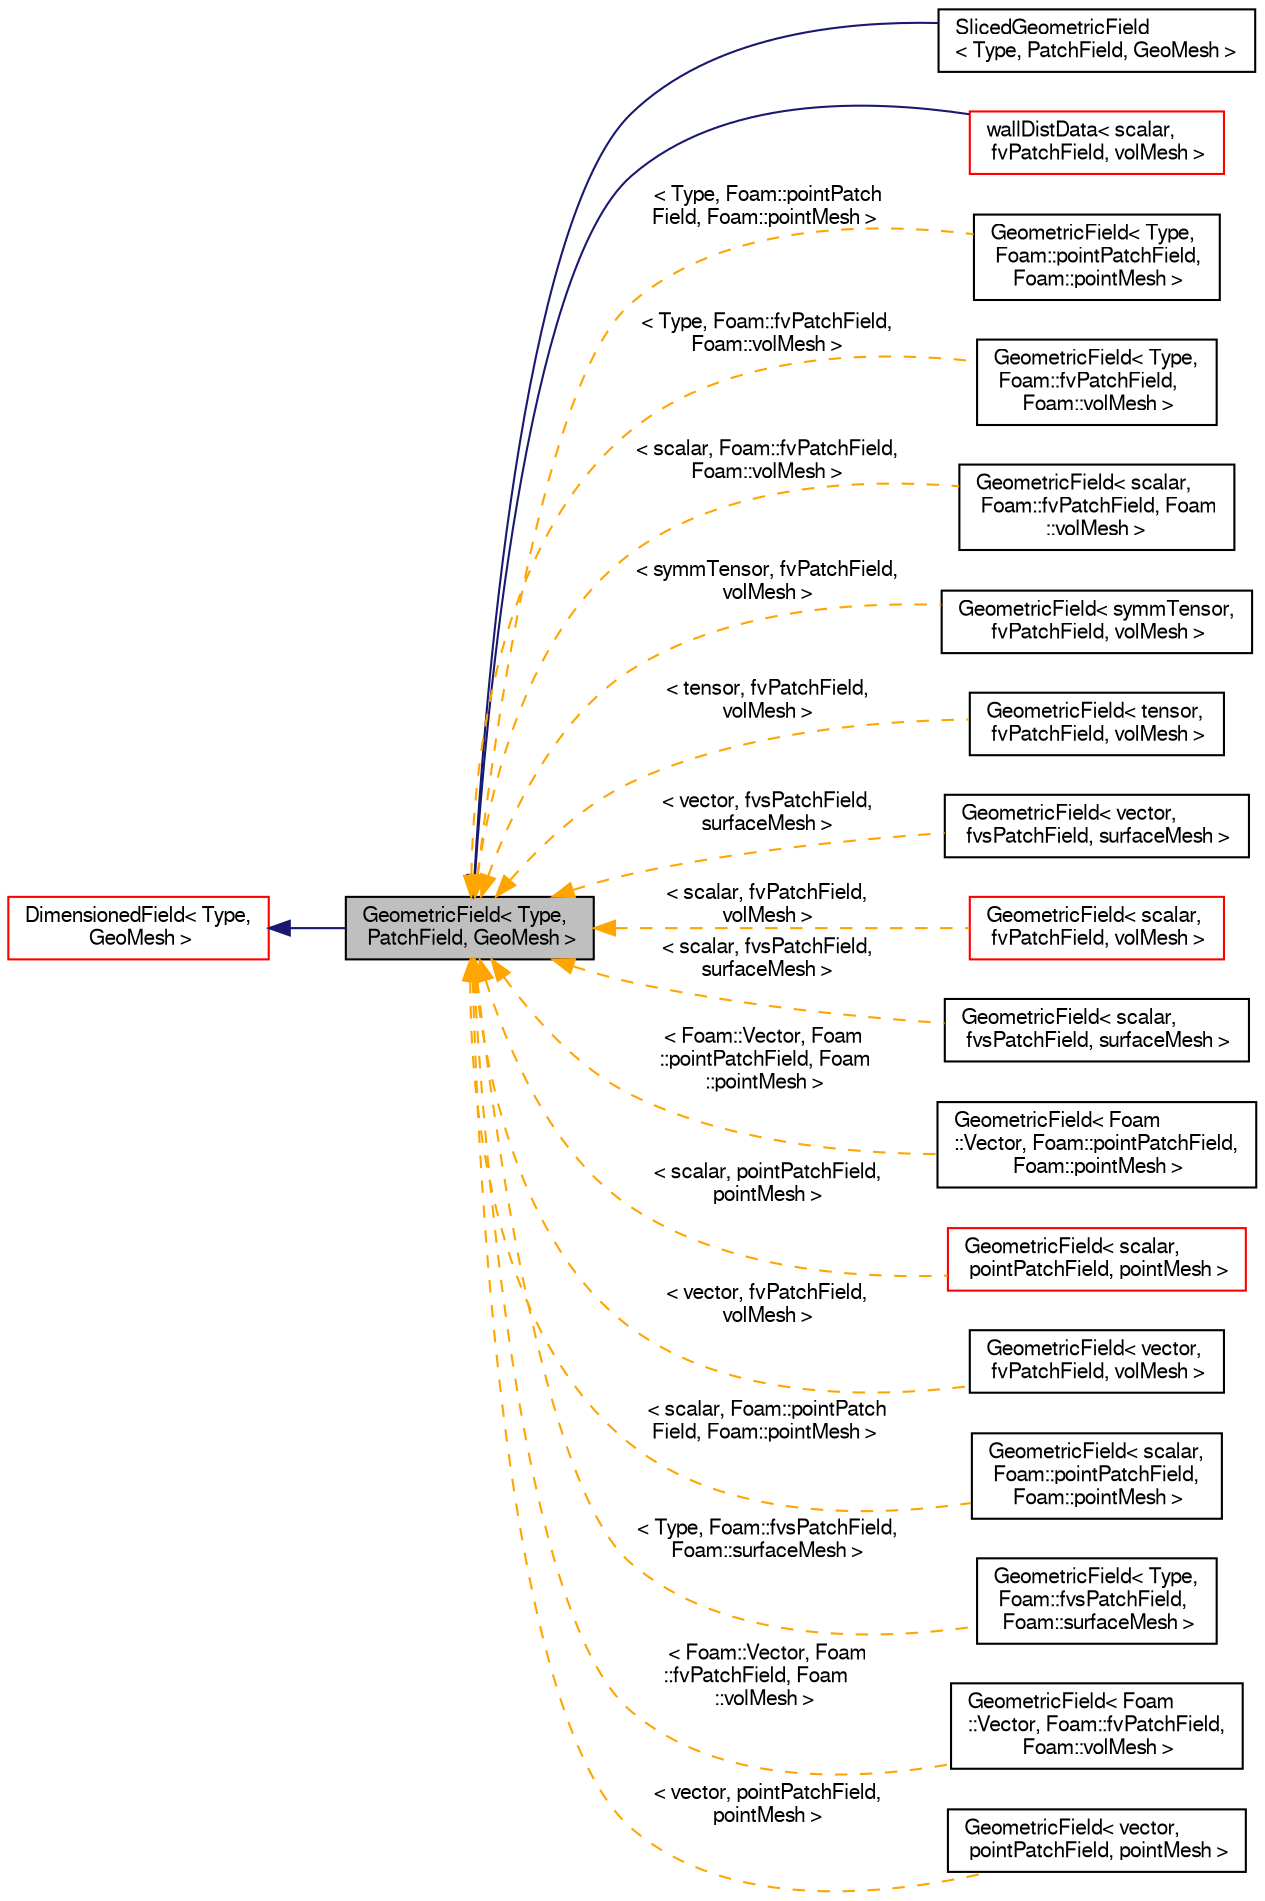 digraph "GeometricField&lt; Type, PatchField, GeoMesh &gt;"
{
  bgcolor="transparent";
  edge [fontname="FreeSans",fontsize="10",labelfontname="FreeSans",labelfontsize="10"];
  node [fontname="FreeSans",fontsize="10",shape=record];
  rankdir="LR";
  Node0 [label="GeometricField\< Type,\l PatchField, GeoMesh \>",height=0.2,width=0.4,color="black", fillcolor="grey75", style="filled", fontcolor="black"];
  Node1 -> Node0 [dir="back",color="midnightblue",fontsize="10",style="solid",fontname="FreeSans"];
  Node1 [label="DimensionedField\< Type,\l GeoMesh \>",height=0.2,width=0.4,color="red",URL="$a26390.html",tooltip="Field with dimensions and associated with geometry type GeoMesh which is used to size the field and a..."];
  Node0 -> Node11 [dir="back",color="midnightblue",fontsize="10",style="solid",fontname="FreeSans"];
  Node11 [label="SlicedGeometricField\l\< Type, PatchField, GeoMesh \>",height=0.2,width=0.4,color="black",URL="$a22430.html",tooltip="Specialization of GeometricField which holds slices of given complete fields in a form that they act ..."];
  Node0 -> Node12 [dir="back",color="midnightblue",fontsize="10",style="solid",fontname="FreeSans"];
  Node12 [label="wallDistData\< scalar,\l fvPatchField, volMesh \>",height=0.2,width=0.4,color="red",URL="$a22902.html",tooltip="Wall distance calculation. Like wallDist but also transports extra data (template argument)..."];
  Node0 -> Node15 [dir="back",color="orange",fontsize="10",style="dashed",label=" \< Type, Foam::pointPatch\lField, Foam::pointMesh \>" ,fontname="FreeSans"];
  Node15 [label="GeometricField\< Type,\l Foam::pointPatchField,\l Foam::pointMesh \>",height=0.2,width=0.4,color="black",URL="$a22434.html"];
  Node0 -> Node16 [dir="back",color="orange",fontsize="10",style="dashed",label=" \< Type, Foam::fvPatchField,\l Foam::volMesh \>" ,fontname="FreeSans"];
  Node16 [label="GeometricField\< Type,\l Foam::fvPatchField,\l Foam::volMesh \>",height=0.2,width=0.4,color="black",URL="$a22434.html"];
  Node0 -> Node17 [dir="back",color="orange",fontsize="10",style="dashed",label=" \< scalar, Foam::fvPatchField,\l Foam::volMesh \>" ,fontname="FreeSans"];
  Node17 [label="GeometricField\< scalar,\l Foam::fvPatchField, Foam\l::volMesh \>",height=0.2,width=0.4,color="black",URL="$a22434.html"];
  Node0 -> Node18 [dir="back",color="orange",fontsize="10",style="dashed",label=" \< symmTensor, fvPatchField,\l volMesh \>" ,fontname="FreeSans"];
  Node18 [label="GeometricField\< symmTensor,\l fvPatchField, volMesh \>",height=0.2,width=0.4,color="black",URL="$a22434.html"];
  Node0 -> Node19 [dir="back",color="orange",fontsize="10",style="dashed",label=" \< tensor, fvPatchField,\l volMesh \>" ,fontname="FreeSans"];
  Node19 [label="GeometricField\< tensor,\l fvPatchField, volMesh \>",height=0.2,width=0.4,color="black",URL="$a22434.html"];
  Node0 -> Node20 [dir="back",color="orange",fontsize="10",style="dashed",label=" \< vector, fvsPatchField,\l surfaceMesh \>" ,fontname="FreeSans"];
  Node20 [label="GeometricField\< vector,\l fvsPatchField, surfaceMesh \>",height=0.2,width=0.4,color="black",URL="$a22434.html"];
  Node0 -> Node21 [dir="back",color="orange",fontsize="10",style="dashed",label=" \< scalar, fvPatchField,\l volMesh \>" ,fontname="FreeSans"];
  Node21 [label="GeometricField\< scalar,\l fvPatchField, volMesh \>",height=0.2,width=0.4,color="red",URL="$a22434.html"];
  Node0 -> Node26 [dir="back",color="orange",fontsize="10",style="dashed",label=" \< scalar, fvsPatchField,\l surfaceMesh \>" ,fontname="FreeSans"];
  Node26 [label="GeometricField\< scalar,\l fvsPatchField, surfaceMesh \>",height=0.2,width=0.4,color="black",URL="$a22434.html"];
  Node0 -> Node27 [dir="back",color="orange",fontsize="10",style="dashed",label=" \< Foam::Vector, Foam\l::pointPatchField, Foam\l::pointMesh \>" ,fontname="FreeSans"];
  Node27 [label="GeometricField\< Foam\l::Vector, Foam::pointPatchField,\l Foam::pointMesh \>",height=0.2,width=0.4,color="black",URL="$a22434.html"];
  Node0 -> Node28 [dir="back",color="orange",fontsize="10",style="dashed",label=" \< scalar, pointPatchField,\l pointMesh \>" ,fontname="FreeSans"];
  Node28 [label="GeometricField\< scalar,\l pointPatchField, pointMesh \>",height=0.2,width=0.4,color="red",URL="$a22434.html"];
  Node0 -> Node30 [dir="back",color="orange",fontsize="10",style="dashed",label=" \< vector, fvPatchField,\l volMesh \>" ,fontname="FreeSans"];
  Node30 [label="GeometricField\< vector,\l fvPatchField, volMesh \>",height=0.2,width=0.4,color="black",URL="$a22434.html"];
  Node0 -> Node31 [dir="back",color="orange",fontsize="10",style="dashed",label=" \< scalar, Foam::pointPatch\lField, Foam::pointMesh \>" ,fontname="FreeSans"];
  Node31 [label="GeometricField\< scalar,\l Foam::pointPatchField,\l Foam::pointMesh \>",height=0.2,width=0.4,color="black",URL="$a22434.html"];
  Node0 -> Node32 [dir="back",color="orange",fontsize="10",style="dashed",label=" \< Type, Foam::fvsPatchField,\l Foam::surfaceMesh \>" ,fontname="FreeSans"];
  Node32 [label="GeometricField\< Type,\l Foam::fvsPatchField,\l Foam::surfaceMesh \>",height=0.2,width=0.4,color="black",URL="$a22434.html"];
  Node0 -> Node33 [dir="back",color="orange",fontsize="10",style="dashed",label=" \< Foam::Vector, Foam\l::fvPatchField, Foam\l::volMesh \>" ,fontname="FreeSans"];
  Node33 [label="GeometricField\< Foam\l::Vector, Foam::fvPatchField,\l Foam::volMesh \>",height=0.2,width=0.4,color="black",URL="$a22434.html"];
  Node0 -> Node34 [dir="back",color="orange",fontsize="10",style="dashed",label=" \< vector, pointPatchField,\l pointMesh \>" ,fontname="FreeSans"];
  Node34 [label="GeometricField\< vector,\l pointPatchField, pointMesh \>",height=0.2,width=0.4,color="black",URL="$a22434.html"];
}
